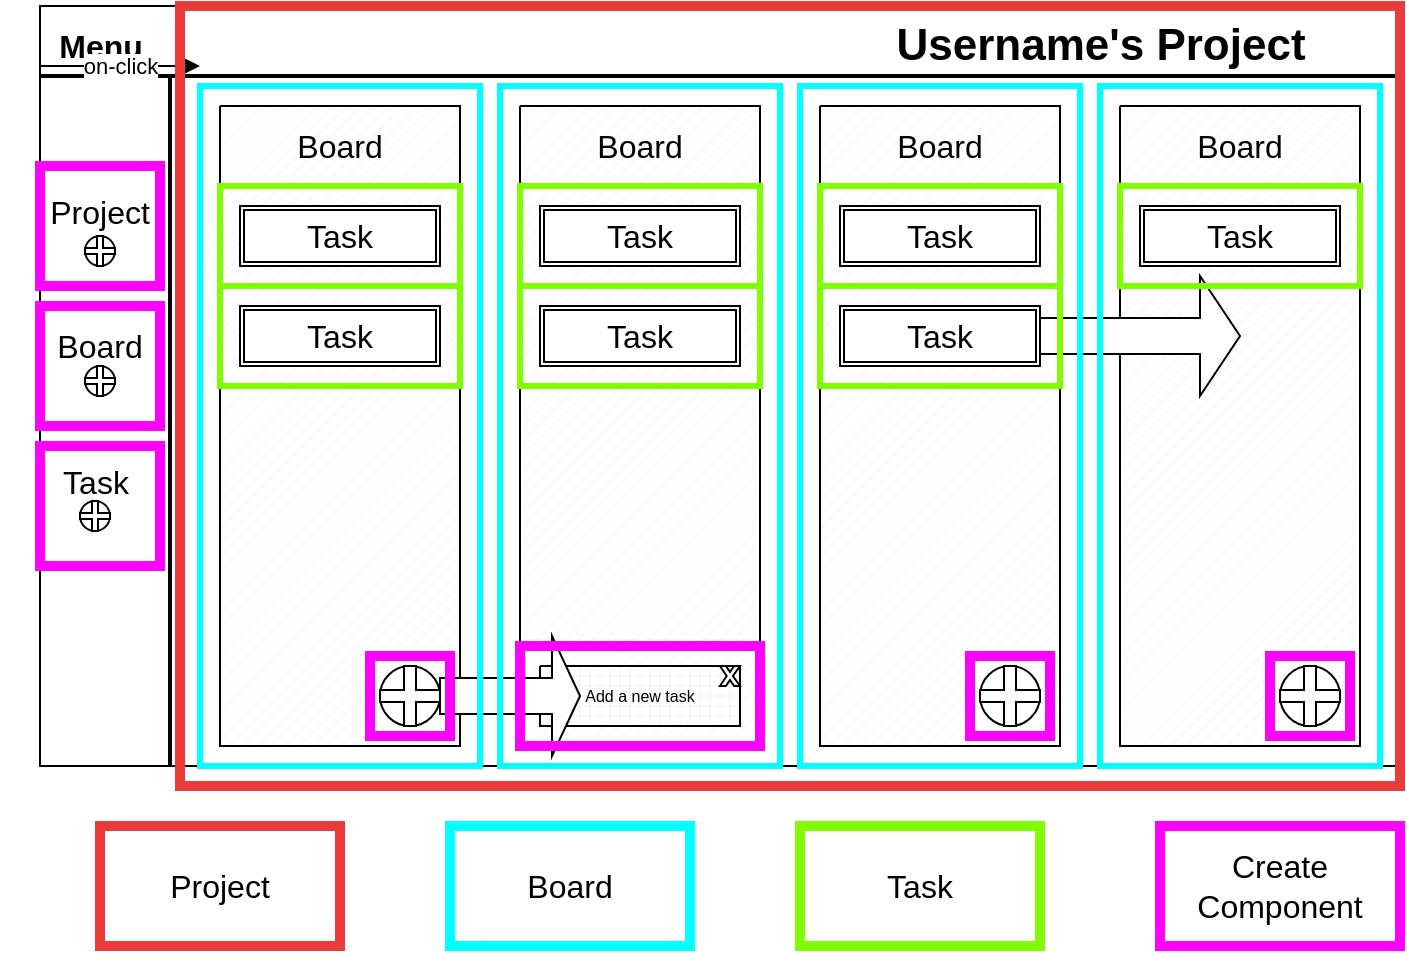 <mxfile version="14.9.9" type="device"><diagram id="XCgMERDt34WeY6kSyN_y" name="Page-1"><mxGraphModel dx="1426" dy="771" grid="1" gridSize="10" guides="1" tooltips="1" connect="1" arrows="1" fold="1" page="1" pageScale="1" pageWidth="850" pageHeight="1100" math="0" shadow="0"><root><mxCell id="0"/><mxCell id="1" parent="0"/><mxCell id="NeO6BtF6gFQOPWMkpudq-4" value="" style="rounded=0;whiteSpace=wrap;html=1;" vertex="1" parent="1"><mxGeometry x="80" y="100" width="680" height="380" as="geometry"/></mxCell><mxCell id="NeO6BtF6gFQOPWMkpudq-5" value="Username's Project" style="text;strokeColor=none;fillColor=none;html=1;fontSize=22;fontStyle=1;verticalAlign=middle;align=center;" vertex="1" parent="1"><mxGeometry x="500" y="100" width="220" height="40" as="geometry"/></mxCell><mxCell id="NeO6BtF6gFQOPWMkpudq-6" value="" style="line;strokeWidth=2;html=1;" vertex="1" parent="1"><mxGeometry x="80" y="130" width="680" height="10" as="geometry"/></mxCell><mxCell id="NeO6BtF6gFQOPWMkpudq-7" value="" style="line;strokeWidth=2;direction=south;html=1;" vertex="1" parent="1"><mxGeometry x="140" y="135" width="10" height="345" as="geometry"/></mxCell><mxCell id="NeO6BtF6gFQOPWMkpudq-8" value="" style="verticalLabelPosition=bottom;verticalAlign=top;html=1;shape=mxgraph.basic.patternFillRect;fillStyle=diag;step=5;fillStrokeWidth=0.2;fillStrokeColor=#dddddd;" vertex="1" parent="1"><mxGeometry x="170" y="150" width="120" height="320" as="geometry"/></mxCell><mxCell id="NeO6BtF6gFQOPWMkpudq-10" value="Board" style="text;html=1;strokeColor=none;fillColor=none;align=center;verticalAlign=middle;whiteSpace=wrap;rounded=0;fontSize=16;" vertex="1" parent="1"><mxGeometry x="210" y="160" width="40" height="20" as="geometry"/></mxCell><mxCell id="NeO6BtF6gFQOPWMkpudq-11" value="" style="verticalLabelPosition=bottom;verticalAlign=top;html=1;shape=mxgraph.basic.patternFillRect;fillStyle=diag;step=5;fillStrokeWidth=0.2;fillStrokeColor=#dddddd;" vertex="1" parent="1"><mxGeometry x="320" y="150" width="120" height="320" as="geometry"/></mxCell><mxCell id="NeO6BtF6gFQOPWMkpudq-12" value="Board" style="text;html=1;strokeColor=none;fillColor=none;align=center;verticalAlign=middle;whiteSpace=wrap;rounded=0;fontSize=16;" vertex="1" parent="1"><mxGeometry x="360" y="160" width="40" height="20" as="geometry"/></mxCell><mxCell id="NeO6BtF6gFQOPWMkpudq-14" value="" style="shape=ext;double=1;rounded=0;whiteSpace=wrap;html=1;fontSize=16;" vertex="1" parent="1"><mxGeometry x="180" y="200" width="100" height="30" as="geometry"/></mxCell><mxCell id="NeO6BtF6gFQOPWMkpudq-15" value="" style="shape=ext;double=1;rounded=0;whiteSpace=wrap;html=1;fontSize=16;" vertex="1" parent="1"><mxGeometry x="180" y="250" width="100" height="30" as="geometry"/></mxCell><mxCell id="NeO6BtF6gFQOPWMkpudq-16" value="" style="shape=ext;double=1;rounded=0;whiteSpace=wrap;html=1;fontSize=16;" vertex="1" parent="1"><mxGeometry x="330" y="250" width="100" height="30" as="geometry"/></mxCell><mxCell id="NeO6BtF6gFQOPWMkpudq-17" value="" style="shape=ext;double=1;rounded=0;whiteSpace=wrap;html=1;fontSize=16;" vertex="1" parent="1"><mxGeometry x="330" y="200" width="100" height="30" as="geometry"/></mxCell><mxCell id="NeO6BtF6gFQOPWMkpudq-18" value="" style="verticalLabelPosition=bottom;verticalAlign=top;html=1;shape=mxgraph.basic.patternFillRect;fillStyle=diag;step=5;fillStrokeWidth=0.2;fillStrokeColor=#dddddd;" vertex="1" parent="1"><mxGeometry x="470" y="150" width="120" height="320" as="geometry"/></mxCell><mxCell id="NeO6BtF6gFQOPWMkpudq-19" value="Board" style="text;html=1;strokeColor=none;fillColor=none;align=center;verticalAlign=middle;whiteSpace=wrap;rounded=0;fontSize=16;" vertex="1" parent="1"><mxGeometry x="510" y="160" width="40" height="20" as="geometry"/></mxCell><mxCell id="NeO6BtF6gFQOPWMkpudq-20" value="" style="shape=ext;double=1;rounded=0;whiteSpace=wrap;html=1;fontSize=16;" vertex="1" parent="1"><mxGeometry x="480" y="250" width="100" height="30" as="geometry"/></mxCell><mxCell id="NeO6BtF6gFQOPWMkpudq-21" value="" style="shape=ext;double=1;rounded=0;whiteSpace=wrap;html=1;fontSize=16;" vertex="1" parent="1"><mxGeometry x="480" y="200" width="100" height="30" as="geometry"/></mxCell><mxCell id="NeO6BtF6gFQOPWMkpudq-22" value="" style="verticalLabelPosition=bottom;verticalAlign=top;html=1;shape=mxgraph.basic.patternFillRect;fillStyle=diag;step=5;fillStrokeWidth=0.2;fillStrokeColor=#dddddd;" vertex="1" parent="1"><mxGeometry x="620" y="150" width="120" height="320" as="geometry"/></mxCell><mxCell id="NeO6BtF6gFQOPWMkpudq-23" value="Board" style="text;html=1;strokeColor=none;fillColor=none;align=center;verticalAlign=middle;whiteSpace=wrap;rounded=0;fontSize=16;" vertex="1" parent="1"><mxGeometry x="660" y="160" width="40" height="20" as="geometry"/></mxCell><mxCell id="NeO6BtF6gFQOPWMkpudq-25" value="" style="shape=ext;double=1;rounded=0;whiteSpace=wrap;html=1;fontSize=16;" vertex="1" parent="1"><mxGeometry x="630" y="200" width="100" height="30" as="geometry"/></mxCell><mxCell id="NeO6BtF6gFQOPWMkpudq-26" value="" style="shape=singleArrow;whiteSpace=wrap;html=1;fontSize=22;" vertex="1" parent="1"><mxGeometry x="580" y="235" width="100" height="60" as="geometry"/></mxCell><mxCell id="NeO6BtF6gFQOPWMkpudq-32" value="" style="verticalLabelPosition=bottom;verticalAlign=top;html=1;shape=mxgraph.basic.patternFillRect;fillStyle=grid;step=5;fillStrokeWidth=0.2;fillStrokeColor=#dddddd;fontSize=8;" vertex="1" parent="1"><mxGeometry x="330" y="430" width="100" height="30" as="geometry"/></mxCell><mxCell id="NeO6BtF6gFQOPWMkpudq-33" value="Add a new task" style="text;html=1;strokeColor=none;fillColor=none;align=center;verticalAlign=middle;whiteSpace=wrap;rounded=0;fontSize=8;" vertex="1" parent="1"><mxGeometry x="330" y="435" width="100" height="20" as="geometry"/></mxCell><mxCell id="NeO6BtF6gFQOPWMkpudq-38" value="" style="ellipse;whiteSpace=wrap;html=1;aspect=fixed;fontSize=8;" vertex="1" parent="1"><mxGeometry x="250" y="430" width="30" height="30" as="geometry"/></mxCell><mxCell id="NeO6BtF6gFQOPWMkpudq-39" value="" style="shape=cross;whiteSpace=wrap;html=1;fontSize=8;" vertex="1" parent="1"><mxGeometry x="250" y="430" width="30" height="30" as="geometry"/></mxCell><mxCell id="NeO6BtF6gFQOPWMkpudq-40" value="" style="ellipse;whiteSpace=wrap;html=1;aspect=fixed;fontSize=8;" vertex="1" parent="1"><mxGeometry x="550" y="430" width="30" height="30" as="geometry"/></mxCell><mxCell id="NeO6BtF6gFQOPWMkpudq-41" value="" style="shape=cross;whiteSpace=wrap;html=1;fontSize=8;" vertex="1" parent="1"><mxGeometry x="550" y="430" width="30" height="30" as="geometry"/></mxCell><mxCell id="NeO6BtF6gFQOPWMkpudq-42" value="" style="shape=singleArrow;whiteSpace=wrap;html=1;fontSize=8;" vertex="1" parent="1"><mxGeometry x="280" y="415" width="70" height="60" as="geometry"/></mxCell><mxCell id="NeO6BtF6gFQOPWMkpudq-43" value="Menu" style="text;strokeColor=none;fillColor=none;html=1;fontSize=16;fontStyle=1;verticalAlign=middle;align=center;" vertex="1" parent="1"><mxGeometry x="60" y="100" width="100" height="40" as="geometry"/></mxCell><mxCell id="NeO6BtF6gFQOPWMkpudq-44" value="Task" style="text;html=1;strokeColor=none;fillColor=none;align=center;verticalAlign=middle;whiteSpace=wrap;rounded=0;fontSize=16;" vertex="1" parent="1"><mxGeometry x="210" y="205" width="40" height="20" as="geometry"/></mxCell><mxCell id="NeO6BtF6gFQOPWMkpudq-45" value="Task" style="text;html=1;strokeColor=none;fillColor=none;align=center;verticalAlign=middle;whiteSpace=wrap;rounded=0;fontSize=16;" vertex="1" parent="1"><mxGeometry x="210" y="255" width="40" height="20" as="geometry"/></mxCell><mxCell id="NeO6BtF6gFQOPWMkpudq-46" value="Task" style="text;html=1;strokeColor=none;fillColor=none;align=center;verticalAlign=middle;whiteSpace=wrap;rounded=0;fontSize=16;" vertex="1" parent="1"><mxGeometry x="360" y="205" width="40" height="20" as="geometry"/></mxCell><mxCell id="NeO6BtF6gFQOPWMkpudq-47" value="Task" style="text;html=1;strokeColor=none;fillColor=none;align=center;verticalAlign=middle;whiteSpace=wrap;rounded=0;fontSize=16;" vertex="1" parent="1"><mxGeometry x="660" y="205" width="40" height="20" as="geometry"/></mxCell><mxCell id="NeO6BtF6gFQOPWMkpudq-48" value="Task" style="text;html=1;strokeColor=none;fillColor=none;align=center;verticalAlign=middle;whiteSpace=wrap;rounded=0;fontSize=16;" vertex="1" parent="1"><mxGeometry x="510" y="255" width="40" height="20" as="geometry"/></mxCell><mxCell id="NeO6BtF6gFQOPWMkpudq-49" value="Task" style="text;html=1;strokeColor=none;fillColor=none;align=center;verticalAlign=middle;whiteSpace=wrap;rounded=0;fontSize=16;" vertex="1" parent="1"><mxGeometry x="510" y="205" width="40" height="20" as="geometry"/></mxCell><mxCell id="NeO6BtF6gFQOPWMkpudq-50" value="Task" style="text;html=1;strokeColor=none;fillColor=none;align=center;verticalAlign=middle;whiteSpace=wrap;rounded=0;fontSize=16;" vertex="1" parent="1"><mxGeometry x="360" y="255" width="40" height="20" as="geometry"/></mxCell><mxCell id="NeO6BtF6gFQOPWMkpudq-51" value="" style="ellipse;whiteSpace=wrap;html=1;aspect=fixed;fontSize=8;" vertex="1" parent="1"><mxGeometry x="700" y="430" width="30" height="30" as="geometry"/></mxCell><mxCell id="NeO6BtF6gFQOPWMkpudq-52" value="" style="shape=cross;whiteSpace=wrap;html=1;fontSize=8;" vertex="1" parent="1"><mxGeometry x="700" y="430" width="30" height="30" as="geometry"/></mxCell><mxCell id="NeO6BtF6gFQOPWMkpudq-53" value="" style="verticalLabelPosition=bottom;verticalAlign=top;html=1;shape=mxgraph.basic.x;fontSize=16;" vertex="1" parent="1"><mxGeometry x="420" y="430" width="10" height="10" as="geometry"/></mxCell><mxCell id="NeO6BtF6gFQOPWMkpudq-60" value="" style="endArrow=classic;html=1;fontSize=16;" edge="1" parent="1"><mxGeometry relative="1" as="geometry"><mxPoint x="80" y="130" as="sourcePoint"/><mxPoint x="160" y="130" as="targetPoint"/></mxGeometry></mxCell><mxCell id="NeO6BtF6gFQOPWMkpudq-61" value="on-click" style="edgeLabel;resizable=0;html=1;align=center;verticalAlign=middle;" connectable="0" vertex="1" parent="NeO6BtF6gFQOPWMkpudq-60"><mxGeometry relative="1" as="geometry"/></mxCell><mxCell id="NeO6BtF6gFQOPWMkpudq-65" value="Project" style="text;html=1;strokeColor=none;fillColor=none;align=center;verticalAlign=middle;whiteSpace=wrap;rounded=0;fontSize=16;" vertex="1" parent="1"><mxGeometry x="90" y="192.5" width="40" height="20" as="geometry"/></mxCell><mxCell id="NeO6BtF6gFQOPWMkpudq-71" value="" style="ellipse;whiteSpace=wrap;html=1;aspect=fixed;fontSize=8;" vertex="1" parent="1"><mxGeometry x="102.5" y="215" width="15" height="15" as="geometry"/></mxCell><mxCell id="NeO6BtF6gFQOPWMkpudq-72" value="" style="shape=cross;whiteSpace=wrap;html=1;fontSize=8;" vertex="1" parent="1"><mxGeometry x="102.5" y="215" width="15" height="15" as="geometry"/></mxCell><mxCell id="NeO6BtF6gFQOPWMkpudq-83" value="Board" style="text;html=1;strokeColor=none;fillColor=none;align=center;verticalAlign=middle;whiteSpace=wrap;rounded=0;fontSize=16;" vertex="1" parent="1"><mxGeometry x="90" y="260" width="40" height="20" as="geometry"/></mxCell><mxCell id="NeO6BtF6gFQOPWMkpudq-84" value="" style="ellipse;whiteSpace=wrap;html=1;aspect=fixed;fontSize=8;" vertex="1" parent="1"><mxGeometry x="102.5" y="280" width="15" height="15" as="geometry"/></mxCell><mxCell id="NeO6BtF6gFQOPWMkpudq-85" value="" style="shape=cross;whiteSpace=wrap;html=1;fontSize=8;" vertex="1" parent="1"><mxGeometry x="102.5" y="280" width="15" height="15" as="geometry"/></mxCell><mxCell id="NeO6BtF6gFQOPWMkpudq-89" value="Task" style="text;html=1;strokeColor=none;fillColor=none;align=center;verticalAlign=middle;whiteSpace=wrap;rounded=0;fontSize=16;" vertex="1" parent="1"><mxGeometry x="87.5" y="327.5" width="40" height="20" as="geometry"/></mxCell><mxCell id="NeO6BtF6gFQOPWMkpudq-90" value="" style="ellipse;whiteSpace=wrap;html=1;aspect=fixed;fontSize=8;" vertex="1" parent="1"><mxGeometry x="100" y="347.5" width="15" height="15" as="geometry"/></mxCell><mxCell id="NeO6BtF6gFQOPWMkpudq-91" value="" style="shape=cross;whiteSpace=wrap;html=1;fontSize=8;" vertex="1" parent="1"><mxGeometry x="100" y="347.5" width="15" height="15" as="geometry"/></mxCell><mxCell id="NeO6BtF6gFQOPWMkpudq-93" value="" style="rounded=0;whiteSpace=wrap;html=1;fontSize=16;strokeWidth=3;fillColor=none;strokeColor=#80FF00;" vertex="1" parent="1"><mxGeometry x="170" y="190" width="120" height="50" as="geometry"/></mxCell><mxCell id="NeO6BtF6gFQOPWMkpudq-94" value="" style="rounded=0;whiteSpace=wrap;html=1;fontSize=16;strokeWidth=3;fillColor=none;strokeColor=#80FF00;" vertex="1" parent="1"><mxGeometry x="170" y="240" width="120" height="50" as="geometry"/></mxCell><mxCell id="NeO6BtF6gFQOPWMkpudq-95" value="" style="rounded=0;whiteSpace=wrap;html=1;fontSize=16;strokeWidth=3;fillColor=none;strokeColor=#80FF00;" vertex="1" parent="1"><mxGeometry x="620" y="190" width="120" height="50" as="geometry"/></mxCell><mxCell id="NeO6BtF6gFQOPWMkpudq-96" value="" style="rounded=0;whiteSpace=wrap;html=1;fontSize=16;strokeWidth=3;fillColor=none;strokeColor=#80FF00;" vertex="1" parent="1"><mxGeometry x="470" y="190" width="120" height="50" as="geometry"/></mxCell><mxCell id="NeO6BtF6gFQOPWMkpudq-97" value="" style="rounded=0;whiteSpace=wrap;html=1;fontSize=16;strokeWidth=3;fillColor=none;strokeColor=#80FF00;" vertex="1" parent="1"><mxGeometry x="470" y="240" width="120" height="50" as="geometry"/></mxCell><mxCell id="NeO6BtF6gFQOPWMkpudq-98" value="" style="rounded=0;whiteSpace=wrap;html=1;fontSize=16;strokeWidth=3;fillColor=none;strokeColor=#80FF00;" vertex="1" parent="1"><mxGeometry x="320" y="190" width="120" height="50" as="geometry"/></mxCell><mxCell id="NeO6BtF6gFQOPWMkpudq-99" value="" style="rounded=0;whiteSpace=wrap;html=1;fontSize=16;strokeWidth=3;fillColor=none;strokeColor=#80FF00;" vertex="1" parent="1"><mxGeometry x="320" y="240" width="120" height="50" as="geometry"/></mxCell><mxCell id="NeO6BtF6gFQOPWMkpudq-100" value="" style="rounded=0;whiteSpace=wrap;html=1;fontSize=16;strokeWidth=3;fillColor=none;strokeColor=#00FFFF;" vertex="1" parent="1"><mxGeometry x="160" y="140" width="140" height="340" as="geometry"/></mxCell><mxCell id="NeO6BtF6gFQOPWMkpudq-101" value="" style="rounded=0;whiteSpace=wrap;html=1;fontSize=16;strokeWidth=3;fillColor=none;strokeColor=#00FFFF;" vertex="1" parent="1"><mxGeometry x="310" y="140" width="140" height="340" as="geometry"/></mxCell><mxCell id="NeO6BtF6gFQOPWMkpudq-102" value="" style="rounded=0;whiteSpace=wrap;html=1;fontSize=16;strokeWidth=3;fillColor=none;strokeColor=#00FFFF;" vertex="1" parent="1"><mxGeometry x="460" y="140" width="140" height="340" as="geometry"/></mxCell><mxCell id="NeO6BtF6gFQOPWMkpudq-103" value="" style="rounded=0;whiteSpace=wrap;html=1;fontSize=16;strokeWidth=3;fillColor=none;strokeColor=#00FFFF;" vertex="1" parent="1"><mxGeometry x="610" y="140" width="140" height="340" as="geometry"/></mxCell><mxCell id="NeO6BtF6gFQOPWMkpudq-104" value="" style="rounded=0;whiteSpace=wrap;html=1;fontSize=16;strokeWidth=5;fillColor=none;strokeColor=#FF00FF;" vertex="1" parent="1"><mxGeometry x="80" y="180" width="60" height="60" as="geometry"/></mxCell><mxCell id="NeO6BtF6gFQOPWMkpudq-105" value="" style="rounded=0;whiteSpace=wrap;html=1;fontSize=16;strokeWidth=5;fillColor=none;strokeColor=#FF00FF;" vertex="1" parent="1"><mxGeometry x="80" y="250" width="60" height="60" as="geometry"/></mxCell><mxCell id="NeO6BtF6gFQOPWMkpudq-106" value="" style="rounded=0;whiteSpace=wrap;html=1;fontSize=16;strokeWidth=5;fillColor=none;strokeColor=#FF00FF;" vertex="1" parent="1"><mxGeometry x="80" y="320" width="60" height="60" as="geometry"/></mxCell><mxCell id="NeO6BtF6gFQOPWMkpudq-107" value="" style="rounded=0;whiteSpace=wrap;html=1;fontSize=16;strokeColor=#FF00FF;strokeWidth=5;fillColor=none;" vertex="1" parent="1"><mxGeometry x="245" y="425" width="40" height="40" as="geometry"/></mxCell><mxCell id="NeO6BtF6gFQOPWMkpudq-108" value="" style="rounded=0;whiteSpace=wrap;html=1;fontSize=16;strokeColor=#FF00FF;strokeWidth=5;fillColor=none;" vertex="1" parent="1"><mxGeometry x="545" y="425" width="40" height="40" as="geometry"/></mxCell><mxCell id="NeO6BtF6gFQOPWMkpudq-109" value="" style="rounded=0;whiteSpace=wrap;html=1;fontSize=16;strokeColor=#FF00FF;strokeWidth=5;fillColor=none;" vertex="1" parent="1"><mxGeometry x="695" y="425" width="40" height="40" as="geometry"/></mxCell><mxCell id="NeO6BtF6gFQOPWMkpudq-110" value="" style="rounded=0;whiteSpace=wrap;html=1;fontSize=16;strokeColor=#FF00FF;strokeWidth=5;fillColor=none;" vertex="1" parent="1"><mxGeometry x="320" y="420" width="120" height="50" as="geometry"/></mxCell><mxCell id="NeO6BtF6gFQOPWMkpudq-111" value="" style="rounded=0;whiteSpace=wrap;html=1;fontSize=16;strokeWidth=5;fillColor=none;strokeColor=#EA3B3B;" vertex="1" parent="1"><mxGeometry x="150" y="100" width="610" height="390" as="geometry"/></mxCell><mxCell id="NeO6BtF6gFQOPWMkpudq-112" value="Project" style="rounded=0;whiteSpace=wrap;html=1;fontSize=16;strokeColor=#EA3B3B;strokeWidth=5;fillColor=none;" vertex="1" parent="1"><mxGeometry x="110" y="510" width="120" height="60" as="geometry"/></mxCell><mxCell id="NeO6BtF6gFQOPWMkpudq-113" value="Board" style="rounded=0;whiteSpace=wrap;html=1;fontSize=16;strokeWidth=5;fillColor=none;strokeColor=#00FFFF;" vertex="1" parent="1"><mxGeometry x="285" y="510" width="120" height="60" as="geometry"/></mxCell><mxCell id="NeO6BtF6gFQOPWMkpudq-114" value="Task" style="rounded=0;whiteSpace=wrap;html=1;fontSize=16;strokeWidth=5;fillColor=none;strokeColor=#80FF00;" vertex="1" parent="1"><mxGeometry x="460" y="510" width="120" height="60" as="geometry"/></mxCell><mxCell id="NeO6BtF6gFQOPWMkpudq-115" value="Create Component" style="rounded=0;whiteSpace=wrap;html=1;fontSize=16;strokeWidth=5;fillColor=none;strokeColor=#FF00FF;" vertex="1" parent="1"><mxGeometry x="640" y="510" width="120" height="60" as="geometry"/></mxCell></root></mxGraphModel></diagram></mxfile>